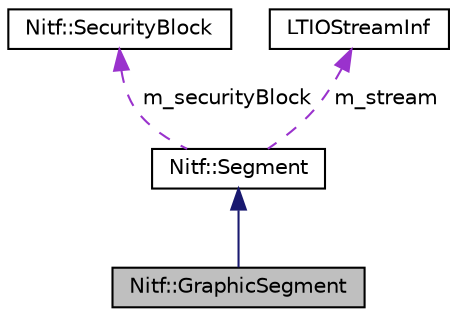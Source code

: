digraph "Nitf::GraphicSegment"
{
  bgcolor="transparent";
  edge [fontname="Helvetica",fontsize="10",labelfontname="Helvetica",labelfontsize="10"];
  node [fontname="Helvetica",fontsize="10",shape=record];
  Node1 [label="Nitf::GraphicSegment",height=0.2,width=0.4,color="black", fillcolor="grey75", style="filled" fontcolor="black"];
  Node2 -> Node1 [dir="back",color="midnightblue",fontsize="10",style="solid",fontname="Helvetica"];
  Node2 [label="Nitf::Segment",height=0.2,width=0.4,color="black",URL="$a00121.html",tooltip="base class for segment data in an NITF file "];
  Node3 -> Node2 [dir="back",color="darkorchid3",fontsize="10",style="dashed",label=" m_securityBlock" ,fontname="Helvetica"];
  Node3 [label="Nitf::SecurityBlock",height=0.2,width=0.4,color="black",URL="$a00119.html",tooltip="container for security-related metadata "];
  Node4 -> Node2 [dir="back",color="darkorchid3",fontsize="10",style="dashed",label=" m_stream" ,fontname="Helvetica"];
  Node4 [label="LTIOStreamInf",height=0.2,width=0.4,color="black",URL="$a00073.html",tooltip="Abstract definition of a stream. "];
}
